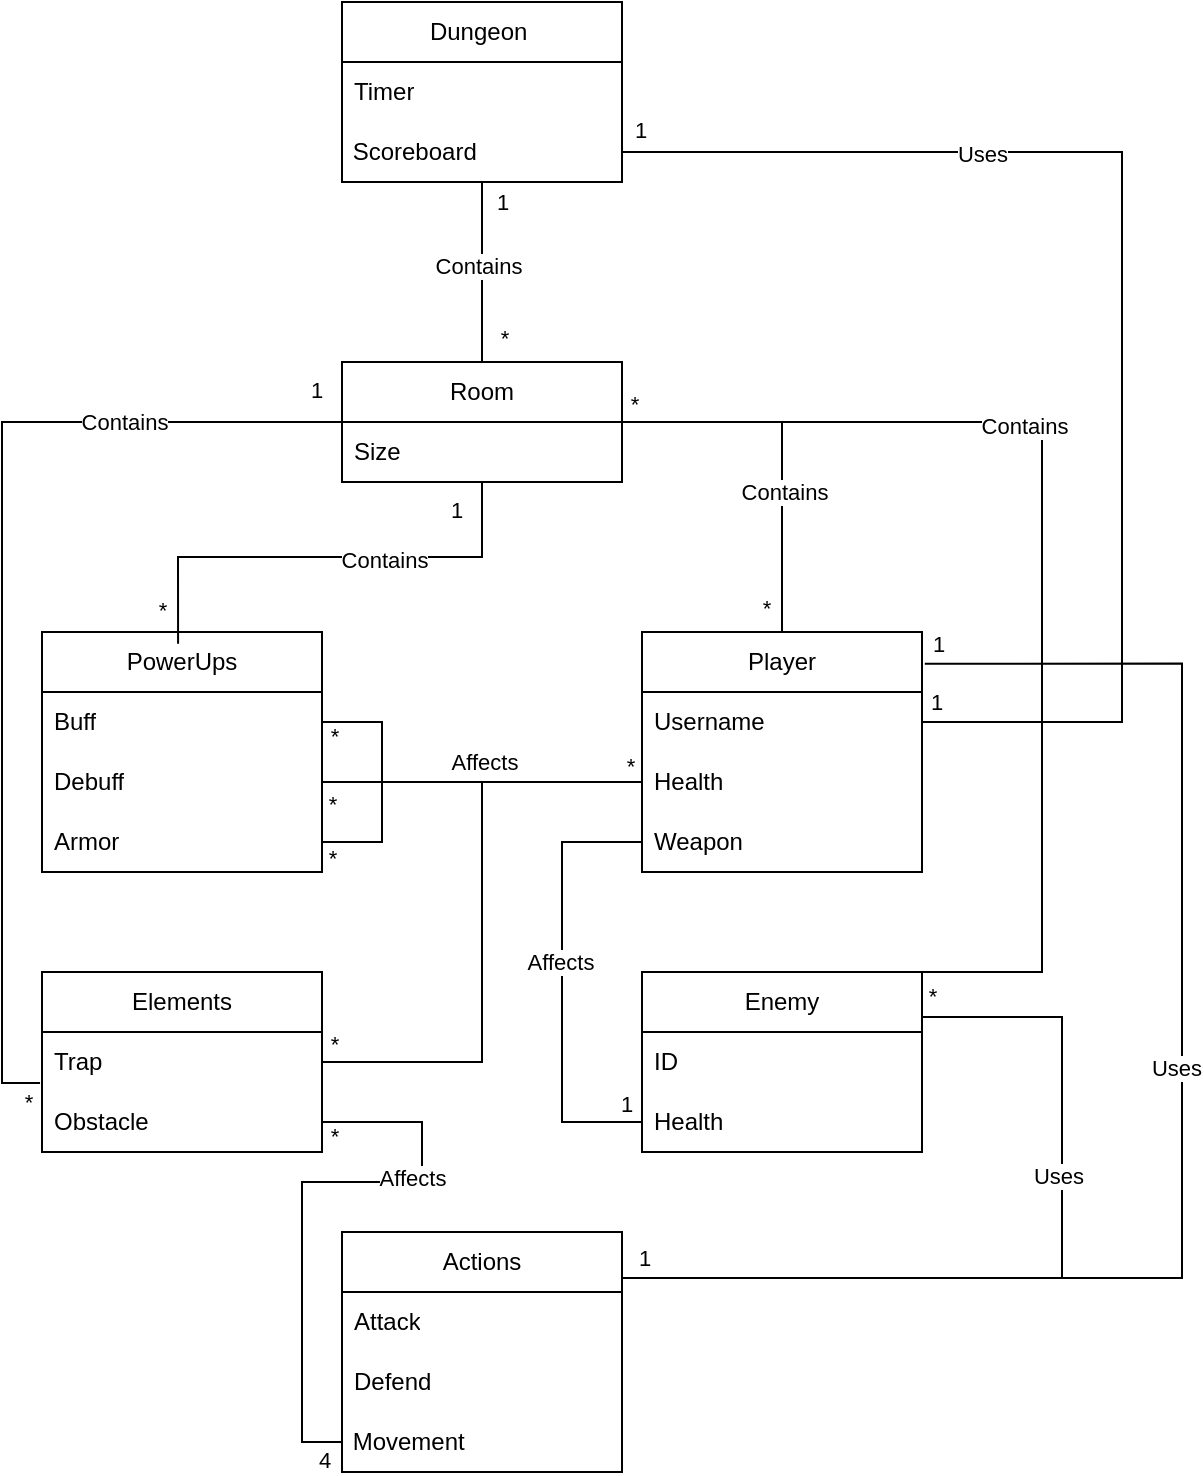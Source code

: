 <mxfile version="21.7.5" type="device">
  <diagram name="Page-1" id="lQlYbR2WJlWnqfMcDZ8_">
    <mxGraphModel dx="1195" dy="697" grid="1" gridSize="10" guides="1" tooltips="1" connect="1" arrows="1" fold="1" page="1" pageScale="1" pageWidth="850" pageHeight="1100" math="0" shadow="0">
      <root>
        <mxCell id="0" />
        <mxCell id="1" parent="0" />
        <mxCell id="Wj2wznXxhetb8olXi2RA-45" value="Player" style="swimlane;fontStyle=0;childLayout=stackLayout;horizontal=1;startSize=30;horizontalStack=0;resizeParent=1;resizeParentMax=0;resizeLast=0;collapsible=1;marginBottom=0;whiteSpace=wrap;html=1;" parent="1" vertex="1">
          <mxGeometry x="340" y="335" width="140" height="120" as="geometry" />
        </mxCell>
        <mxCell id="Wj2wznXxhetb8olXi2RA-46" value="Username" style="text;strokeColor=none;fillColor=none;align=left;verticalAlign=middle;spacingLeft=4;spacingRight=4;overflow=hidden;points=[[0,0.5],[1,0.5]];portConstraint=eastwest;rotatable=0;whiteSpace=wrap;html=1;" parent="Wj2wznXxhetb8olXi2RA-45" vertex="1">
          <mxGeometry y="30" width="140" height="30" as="geometry" />
        </mxCell>
        <mxCell id="Wj2wznXxhetb8olXi2RA-47" value="Health" style="text;strokeColor=none;fillColor=none;align=left;verticalAlign=middle;spacingLeft=4;spacingRight=4;overflow=hidden;points=[[0,0.5],[1,0.5]];portConstraint=eastwest;rotatable=0;whiteSpace=wrap;html=1;" parent="Wj2wznXxhetb8olXi2RA-45" vertex="1">
          <mxGeometry y="60" width="140" height="30" as="geometry" />
        </mxCell>
        <mxCell id="Wj2wznXxhetb8olXi2RA-48" value="Weapon" style="text;strokeColor=none;fillColor=none;align=left;verticalAlign=middle;spacingLeft=4;spacingRight=4;overflow=hidden;points=[[0,0.5],[1,0.5]];portConstraint=eastwest;rotatable=0;whiteSpace=wrap;html=1;" parent="Wj2wznXxhetb8olXi2RA-45" vertex="1">
          <mxGeometry y="90" width="140" height="30" as="geometry" />
        </mxCell>
        <mxCell id="Wj2wznXxhetb8olXi2RA-103" style="edgeStyle=orthogonalEdgeStyle;rounded=0;orthogonalLoop=1;jettySize=auto;html=1;exitX=1;exitY=0.25;exitDx=0;exitDy=0;entryX=1;entryY=0.25;entryDx=0;entryDy=0;endArrow=none;endFill=0;" parent="1" source="Wj2wznXxhetb8olXi2RA-57" target="Wj2wznXxhetb8olXi2RA-89" edge="1">
          <mxGeometry relative="1" as="geometry">
            <Array as="points">
              <mxPoint x="550" y="528" />
              <mxPoint x="550" y="658" />
            </Array>
          </mxGeometry>
        </mxCell>
        <mxCell id="Wj2wznXxhetb8olXi2RA-104" value="Uses" style="edgeLabel;html=1;align=center;verticalAlign=middle;resizable=0;points=[];" parent="Wj2wznXxhetb8olXi2RA-103" vertex="1" connectable="0">
          <mxGeometry x="-0.302" y="-2" relative="1" as="geometry">
            <mxPoint as="offset" />
          </mxGeometry>
        </mxCell>
        <mxCell id="Wj2wznXxhetb8olXi2RA-57" value="Enemy" style="swimlane;fontStyle=0;childLayout=stackLayout;horizontal=1;startSize=30;horizontalStack=0;resizeParent=1;resizeParentMax=0;resizeLast=0;collapsible=1;marginBottom=0;whiteSpace=wrap;html=1;" parent="1" vertex="1">
          <mxGeometry x="340" y="505" width="140" height="90" as="geometry" />
        </mxCell>
        <mxCell id="Wj2wznXxhetb8olXi2RA-58" value="ID" style="text;strokeColor=none;fillColor=none;align=left;verticalAlign=middle;spacingLeft=4;spacingRight=4;overflow=hidden;points=[[0,0.5],[1,0.5]];portConstraint=eastwest;rotatable=0;whiteSpace=wrap;html=1;" parent="Wj2wznXxhetb8olXi2RA-57" vertex="1">
          <mxGeometry y="30" width="140" height="30" as="geometry" />
        </mxCell>
        <mxCell id="Wj2wznXxhetb8olXi2RA-59" value="Health" style="text;strokeColor=none;fillColor=none;align=left;verticalAlign=middle;spacingLeft=4;spacingRight=4;overflow=hidden;points=[[0,0.5],[1,0.5]];portConstraint=eastwest;rotatable=0;whiteSpace=wrap;html=1;" parent="Wj2wznXxhetb8olXi2RA-57" vertex="1">
          <mxGeometry y="60" width="140" height="30" as="geometry" />
        </mxCell>
        <mxCell id="Wj2wznXxhetb8olXi2RA-61" value="PowerUps" style="swimlane;fontStyle=0;childLayout=stackLayout;horizontal=1;startSize=30;horizontalStack=0;resizeParent=1;resizeParentMax=0;resizeLast=0;collapsible=1;marginBottom=0;whiteSpace=wrap;html=1;" parent="1" vertex="1">
          <mxGeometry x="40" y="335" width="140" height="120" as="geometry" />
        </mxCell>
        <mxCell id="Wj2wznXxhetb8olXi2RA-62" value="Buff" style="text;strokeColor=none;fillColor=none;align=left;verticalAlign=middle;spacingLeft=4;spacingRight=4;overflow=hidden;points=[[0,0.5],[1,0.5]];portConstraint=eastwest;rotatable=0;whiteSpace=wrap;html=1;" parent="Wj2wznXxhetb8olXi2RA-61" vertex="1">
          <mxGeometry y="30" width="140" height="30" as="geometry" />
        </mxCell>
        <mxCell id="Wj2wznXxhetb8olXi2RA-63" value="Debuff" style="text;strokeColor=none;fillColor=none;align=left;verticalAlign=middle;spacingLeft=4;spacingRight=4;overflow=hidden;points=[[0,0.5],[1,0.5]];portConstraint=eastwest;rotatable=0;whiteSpace=wrap;html=1;" parent="Wj2wznXxhetb8olXi2RA-61" vertex="1">
          <mxGeometry y="60" width="140" height="30" as="geometry" />
        </mxCell>
        <mxCell id="Wj2wznXxhetb8olXi2RA-64" value="Armor" style="text;strokeColor=none;fillColor=none;align=left;verticalAlign=middle;spacingLeft=4;spacingRight=4;overflow=hidden;points=[[0,0.5],[1,0.5]];portConstraint=eastwest;rotatable=0;whiteSpace=wrap;html=1;" parent="Wj2wznXxhetb8olXi2RA-61" vertex="1">
          <mxGeometry y="90" width="140" height="30" as="geometry" />
        </mxCell>
        <mxCell id="Wj2wznXxhetb8olXi2RA-65" value="Elements" style="swimlane;fontStyle=0;childLayout=stackLayout;horizontal=1;startSize=30;horizontalStack=0;resizeParent=1;resizeParentMax=0;resizeLast=0;collapsible=1;marginBottom=0;whiteSpace=wrap;html=1;" parent="1" vertex="1">
          <mxGeometry x="40" y="505" width="140" height="90" as="geometry" />
        </mxCell>
        <mxCell id="Wj2wznXxhetb8olXi2RA-66" value="Trap" style="text;strokeColor=none;fillColor=none;align=left;verticalAlign=middle;spacingLeft=4;spacingRight=4;overflow=hidden;points=[[0,0.5],[1,0.5]];portConstraint=eastwest;rotatable=0;whiteSpace=wrap;html=1;" parent="Wj2wznXxhetb8olXi2RA-65" vertex="1">
          <mxGeometry y="30" width="140" height="30" as="geometry" />
        </mxCell>
        <mxCell id="Wj2wznXxhetb8olXi2RA-67" value="Obstacle" style="text;strokeColor=none;fillColor=none;align=left;verticalAlign=middle;spacingLeft=4;spacingRight=4;overflow=hidden;points=[[0,0.5],[1,0.5]];portConstraint=eastwest;rotatable=0;whiteSpace=wrap;html=1;" parent="Wj2wznXxhetb8olXi2RA-65" vertex="1">
          <mxGeometry y="60" width="140" height="30" as="geometry" />
        </mxCell>
        <mxCell id="Wj2wznXxhetb8olXi2RA-73" style="edgeStyle=orthogonalEdgeStyle;rounded=0;orthogonalLoop=1;jettySize=auto;html=1;entryX=0.486;entryY=0.049;entryDx=0;entryDy=0;entryPerimeter=0;exitX=0.5;exitY=1;exitDx=0;exitDy=0;endArrow=none;endFill=0;" parent="1" source="Wj2wznXxhetb8olXi2RA-69" target="Wj2wznXxhetb8olXi2RA-61" edge="1">
          <mxGeometry relative="1" as="geometry" />
        </mxCell>
        <mxCell id="Wj2wznXxhetb8olXi2RA-74" value="Contains" style="edgeLabel;html=1;align=center;verticalAlign=middle;resizable=0;points=[];" parent="Wj2wznXxhetb8olXi2RA-73" vertex="1" connectable="0">
          <mxGeometry x="-0.254" y="1" relative="1" as="geometry">
            <mxPoint as="offset" />
          </mxGeometry>
        </mxCell>
        <mxCell id="Wj2wznXxhetb8olXi2RA-75" style="edgeStyle=orthogonalEdgeStyle;rounded=0;orthogonalLoop=1;jettySize=auto;html=1;entryX=-0.007;entryY=-0.15;entryDx=0;entryDy=0;entryPerimeter=0;endArrow=none;endFill=0;" parent="1" source="Wj2wznXxhetb8olXi2RA-69" target="Wj2wznXxhetb8olXi2RA-67" edge="1">
          <mxGeometry relative="1" as="geometry">
            <Array as="points">
              <mxPoint x="20" y="230" />
              <mxPoint x="20" y="561" />
            </Array>
          </mxGeometry>
        </mxCell>
        <mxCell id="Wj2wznXxhetb8olXi2RA-76" value="Contains" style="edgeLabel;html=1;align=center;verticalAlign=middle;resizable=0;points=[];" parent="Wj2wznXxhetb8olXi2RA-75" vertex="1" connectable="0">
          <mxGeometry x="-0.722" y="2" relative="1" as="geometry">
            <mxPoint x="-37" y="-2" as="offset" />
          </mxGeometry>
        </mxCell>
        <mxCell id="Wj2wznXxhetb8olXi2RA-77" style="edgeStyle=orthogonalEdgeStyle;rounded=0;orthogonalLoop=1;jettySize=auto;html=1;entryX=0.5;entryY=0;entryDx=0;entryDy=0;endArrow=none;endFill=0;" parent="1" source="Wj2wznXxhetb8olXi2RA-69" target="Wj2wznXxhetb8olXi2RA-45" edge="1">
          <mxGeometry relative="1" as="geometry" />
        </mxCell>
        <mxCell id="Wj2wznXxhetb8olXi2RA-78" value="Contains" style="edgeLabel;html=1;align=center;verticalAlign=middle;resizable=0;points=[];" parent="Wj2wznXxhetb8olXi2RA-77" vertex="1" connectable="0">
          <mxGeometry x="-0.485" y="2" relative="1" as="geometry">
            <mxPoint x="33" y="37" as="offset" />
          </mxGeometry>
        </mxCell>
        <mxCell id="Wj2wznXxhetb8olXi2RA-79" style="edgeStyle=orthogonalEdgeStyle;rounded=0;orthogonalLoop=1;jettySize=auto;html=1;entryX=1;entryY=0;entryDx=0;entryDy=0;endArrow=none;endFill=0;" parent="1" source="Wj2wznXxhetb8olXi2RA-69" target="Wj2wznXxhetb8olXi2RA-57" edge="1">
          <mxGeometry relative="1" as="geometry">
            <Array as="points">
              <mxPoint x="540" y="230" />
              <mxPoint x="540" y="505" />
            </Array>
          </mxGeometry>
        </mxCell>
        <mxCell id="Wj2wznXxhetb8olXi2RA-80" value="Contains" style="edgeLabel;html=1;align=center;verticalAlign=middle;resizable=0;points=[];" parent="Wj2wznXxhetb8olXi2RA-79" vertex="1" connectable="0">
          <mxGeometry x="-0.265" y="-2" relative="1" as="geometry">
            <mxPoint as="offset" />
          </mxGeometry>
        </mxCell>
        <mxCell id="Wj2wznXxhetb8olXi2RA-69" value="Room" style="swimlane;fontStyle=0;childLayout=stackLayout;horizontal=1;startSize=30;horizontalStack=0;resizeParent=1;resizeParentMax=0;resizeLast=0;collapsible=1;marginBottom=0;whiteSpace=wrap;html=1;" parent="1" vertex="1">
          <mxGeometry x="190" y="200" width="140" height="60" as="geometry" />
        </mxCell>
        <mxCell id="Wj2wznXxhetb8olXi2RA-81" value="Size" style="text;strokeColor=none;fillColor=none;align=left;verticalAlign=middle;spacingLeft=4;spacingRight=4;overflow=hidden;points=[[0,0.5],[1,0.5]];portConstraint=eastwest;rotatable=0;whiteSpace=wrap;html=1;" parent="Wj2wznXxhetb8olXi2RA-69" vertex="1">
          <mxGeometry y="30" width="140" height="30" as="geometry" />
        </mxCell>
        <mxCell id="Wj2wznXxhetb8olXi2RA-82" style="edgeStyle=orthogonalEdgeStyle;rounded=0;orthogonalLoop=1;jettySize=auto;html=1;entryX=0;entryY=0.5;entryDx=0;entryDy=0;endArrow=none;endFill=0;" parent="1" source="Wj2wznXxhetb8olXi2RA-62" target="Wj2wznXxhetb8olXi2RA-47" edge="1">
          <mxGeometry relative="1" as="geometry">
            <Array as="points">
              <mxPoint x="210" y="380" />
              <mxPoint x="210" y="410" />
            </Array>
          </mxGeometry>
        </mxCell>
        <mxCell id="Wj2wznXxhetb8olXi2RA-83" style="edgeStyle=orthogonalEdgeStyle;rounded=0;orthogonalLoop=1;jettySize=auto;html=1;entryX=0;entryY=0.5;entryDx=0;entryDy=0;endArrow=none;endFill=0;" parent="1" source="Wj2wznXxhetb8olXi2RA-63" target="Wj2wznXxhetb8olXi2RA-47" edge="1">
          <mxGeometry relative="1" as="geometry" />
        </mxCell>
        <mxCell id="Wj2wznXxhetb8olXi2RA-84" style="edgeStyle=orthogonalEdgeStyle;rounded=0;orthogonalLoop=1;jettySize=auto;html=1;entryX=0;entryY=0.5;entryDx=0;entryDy=0;endArrow=none;endFill=0;" parent="1" source="Wj2wznXxhetb8olXi2RA-64" target="Wj2wznXxhetb8olXi2RA-47" edge="1">
          <mxGeometry relative="1" as="geometry">
            <Array as="points">
              <mxPoint x="210" y="440" />
              <mxPoint x="210" y="410" />
            </Array>
          </mxGeometry>
        </mxCell>
        <mxCell id="Wj2wznXxhetb8olXi2RA-85" value="Affects" style="edgeLabel;html=1;align=center;verticalAlign=middle;resizable=0;points=[];" parent="Wj2wznXxhetb8olXi2RA-84" vertex="1" connectable="0">
          <mxGeometry x="-0.154" y="6" relative="1" as="geometry">
            <mxPoint x="30" y="-4" as="offset" />
          </mxGeometry>
        </mxCell>
        <mxCell id="Wj2wznXxhetb8olXi2RA-88" style="edgeStyle=orthogonalEdgeStyle;rounded=0;orthogonalLoop=1;jettySize=auto;html=1;entryX=0;entryY=0.5;entryDx=0;entryDy=0;endArrow=none;endFill=0;" parent="1" source="Wj2wznXxhetb8olXi2RA-66" target="Wj2wznXxhetb8olXi2RA-47" edge="1">
          <mxGeometry relative="1" as="geometry" />
        </mxCell>
        <mxCell id="Wj2wznXxhetb8olXi2RA-89" value="Actions" style="swimlane;fontStyle=0;childLayout=stackLayout;horizontal=1;startSize=30;horizontalStack=0;resizeParent=1;resizeParentMax=0;resizeLast=0;collapsible=1;marginBottom=0;whiteSpace=wrap;html=1;" parent="1" vertex="1">
          <mxGeometry x="190" y="635" width="140" height="120" as="geometry" />
        </mxCell>
        <mxCell id="Wj2wznXxhetb8olXi2RA-90" value="Attack" style="text;strokeColor=none;fillColor=none;align=left;verticalAlign=middle;spacingLeft=4;spacingRight=4;overflow=hidden;points=[[0,0.5],[1,0.5]];portConstraint=eastwest;rotatable=0;whiteSpace=wrap;html=1;" parent="Wj2wznXxhetb8olXi2RA-89" vertex="1">
          <mxGeometry y="30" width="140" height="30" as="geometry" />
        </mxCell>
        <mxCell id="Wj2wznXxhetb8olXi2RA-91" value="Defend" style="text;strokeColor=none;fillColor=none;align=left;verticalAlign=middle;spacingLeft=4;spacingRight=4;overflow=hidden;points=[[0,0.5],[1,0.5]];portConstraint=eastwest;rotatable=0;whiteSpace=wrap;html=1;" parent="Wj2wznXxhetb8olXi2RA-89" vertex="1">
          <mxGeometry y="60" width="140" height="30" as="geometry" />
        </mxCell>
        <mxCell id="Wj2wznXxhetb8olXi2RA-106" value="&amp;nbsp;Movement" style="text;html=1;strokeColor=none;fillColor=none;align=left;verticalAlign=middle;whiteSpace=wrap;rounded=0;" parent="Wj2wznXxhetb8olXi2RA-89" vertex="1">
          <mxGeometry y="90" width="140" height="30" as="geometry" />
        </mxCell>
        <mxCell id="Wj2wznXxhetb8olXi2RA-94" style="edgeStyle=orthogonalEdgeStyle;rounded=0;orthogonalLoop=1;jettySize=auto;html=1;entryX=0.5;entryY=0;entryDx=0;entryDy=0;endArrow=none;endFill=0;" parent="1" source="Wj2wznXxhetb8olXi2RA-92" target="Wj2wznXxhetb8olXi2RA-69" edge="1">
          <mxGeometry relative="1" as="geometry" />
        </mxCell>
        <mxCell id="Wj2wznXxhetb8olXi2RA-95" value="Text" style="edgeLabel;html=1;align=center;verticalAlign=middle;resizable=0;points=[];" parent="Wj2wznXxhetb8olXi2RA-94" vertex="1" connectable="0">
          <mxGeometry x="-0.074" y="-4" relative="1" as="geometry">
            <mxPoint as="offset" />
          </mxGeometry>
        </mxCell>
        <mxCell id="Wj2wznXxhetb8olXi2RA-96" value="Contains" style="edgeLabel;html=1;align=center;verticalAlign=middle;resizable=0;points=[];" parent="Wj2wznXxhetb8olXi2RA-94" vertex="1" connectable="0">
          <mxGeometry x="-0.074" y="-2" relative="1" as="geometry">
            <mxPoint as="offset" />
          </mxGeometry>
        </mxCell>
        <mxCell id="Wj2wznXxhetb8olXi2RA-113" value="1" style="edgeLabel;html=1;align=center;verticalAlign=middle;resizable=0;points=[];" parent="Wj2wznXxhetb8olXi2RA-94" vertex="1" connectable="0">
          <mxGeometry x="-0.773" relative="1" as="geometry">
            <mxPoint x="10" as="offset" />
          </mxGeometry>
        </mxCell>
        <mxCell id="Wj2wznXxhetb8olXi2RA-92" value="Dungeon&amp;nbsp;" style="swimlane;fontStyle=0;childLayout=stackLayout;horizontal=1;startSize=30;horizontalStack=0;resizeParent=1;resizeParentMax=0;resizeLast=0;collapsible=1;marginBottom=0;whiteSpace=wrap;html=1;" parent="1" vertex="1">
          <mxGeometry x="190" y="20" width="140" height="90" as="geometry">
            <mxRectangle x="190" y="20" width="90" height="30" as="alternateBounds" />
          </mxGeometry>
        </mxCell>
        <mxCell id="Wj2wznXxhetb8olXi2RA-93" value="Timer" style="text;strokeColor=none;fillColor=none;align=left;verticalAlign=middle;spacingLeft=4;spacingRight=4;overflow=hidden;points=[[0,0.5],[1,0.5]];portConstraint=eastwest;rotatable=0;whiteSpace=wrap;html=1;" parent="Wj2wznXxhetb8olXi2RA-92" vertex="1">
          <mxGeometry y="30" width="140" height="30" as="geometry" />
        </mxCell>
        <mxCell id="Wj2wznXxhetb8olXi2RA-109" value="&amp;nbsp;Scoreboard" style="text;html=1;strokeColor=none;fillColor=none;align=left;verticalAlign=middle;whiteSpace=wrap;rounded=0;" parent="Wj2wznXxhetb8olXi2RA-92" vertex="1">
          <mxGeometry y="60" width="140" height="30" as="geometry" />
        </mxCell>
        <mxCell id="Wj2wznXxhetb8olXi2RA-97" style="edgeStyle=orthogonalEdgeStyle;rounded=0;orthogonalLoop=1;jettySize=auto;html=1;entryX=0;entryY=0.5;entryDx=0;entryDy=0;endArrow=none;endFill=0;" parent="1" source="Wj2wznXxhetb8olXi2RA-48" target="Wj2wznXxhetb8olXi2RA-59" edge="1">
          <mxGeometry relative="1" as="geometry">
            <Array as="points">
              <mxPoint x="300" y="440" />
              <mxPoint x="300" y="580" />
            </Array>
          </mxGeometry>
        </mxCell>
        <mxCell id="Wj2wznXxhetb8olXi2RA-98" value="Affects" style="edgeLabel;html=1;align=center;verticalAlign=middle;resizable=0;points=[];" parent="Wj2wznXxhetb8olXi2RA-97" vertex="1" connectable="0">
          <mxGeometry x="-0.275" y="-1" relative="1" as="geometry">
            <mxPoint y="20" as="offset" />
          </mxGeometry>
        </mxCell>
        <mxCell id="Wj2wznXxhetb8olXi2RA-101" style="edgeStyle=orthogonalEdgeStyle;rounded=0;orthogonalLoop=1;jettySize=auto;html=1;entryX=1;entryY=0.25;entryDx=0;entryDy=0;endArrow=none;endFill=0;exitX=1.01;exitY=0.132;exitDx=0;exitDy=0;exitPerimeter=0;" parent="1" source="Wj2wznXxhetb8olXi2RA-45" target="Wj2wznXxhetb8olXi2RA-89" edge="1">
          <mxGeometry relative="1" as="geometry">
            <Array as="points">
              <mxPoint x="610" y="351" />
              <mxPoint x="610" y="658" />
            </Array>
          </mxGeometry>
        </mxCell>
        <mxCell id="Wj2wznXxhetb8olXi2RA-102" value="Uses" style="edgeLabel;html=1;align=center;verticalAlign=middle;resizable=0;points=[];" parent="Wj2wznXxhetb8olXi2RA-101" vertex="1" connectable="0">
          <mxGeometry x="-0.085" y="-3" relative="1" as="geometry">
            <mxPoint as="offset" />
          </mxGeometry>
        </mxCell>
        <mxCell id="Wj2wznXxhetb8olXi2RA-107" style="edgeStyle=orthogonalEdgeStyle;rounded=0;orthogonalLoop=1;jettySize=auto;html=1;entryX=0;entryY=0.5;entryDx=0;entryDy=0;endArrow=none;endFill=0;" parent="1" source="Wj2wznXxhetb8olXi2RA-67" target="Wj2wznXxhetb8olXi2RA-106" edge="1">
          <mxGeometry relative="1" as="geometry">
            <Array as="points">
              <mxPoint x="230" y="580" />
              <mxPoint x="230" y="610" />
              <mxPoint x="170" y="610" />
              <mxPoint x="170" y="740" />
            </Array>
          </mxGeometry>
        </mxCell>
        <mxCell id="Wj2wznXxhetb8olXi2RA-108" value="Affects" style="edgeLabel;html=1;align=center;verticalAlign=middle;resizable=0;points=[];" parent="Wj2wznXxhetb8olXi2RA-107" vertex="1" connectable="0">
          <mxGeometry x="-0.415" y="-2" relative="1" as="geometry">
            <mxPoint as="offset" />
          </mxGeometry>
        </mxCell>
        <mxCell id="Wj2wznXxhetb8olXi2RA-110" style="edgeStyle=orthogonalEdgeStyle;rounded=0;orthogonalLoop=1;jettySize=auto;html=1;entryX=1;entryY=0.5;entryDx=0;entryDy=0;endArrow=none;endFill=0;" parent="1" source="Wj2wznXxhetb8olXi2RA-46" target="Wj2wznXxhetb8olXi2RA-109" edge="1">
          <mxGeometry relative="1" as="geometry">
            <Array as="points">
              <mxPoint x="580" y="380" />
              <mxPoint x="580" y="95" />
            </Array>
          </mxGeometry>
        </mxCell>
        <mxCell id="Wj2wznXxhetb8olXi2RA-111" value="Uses" style="edgeLabel;html=1;align=center;verticalAlign=middle;resizable=0;points=[];" parent="Wj2wznXxhetb8olXi2RA-110" vertex="1" connectable="0">
          <mxGeometry x="0.202" y="3" relative="1" as="geometry">
            <mxPoint x="-67" y="-3" as="offset" />
          </mxGeometry>
        </mxCell>
        <mxCell id="Wj2wznXxhetb8olXi2RA-114" value="*" style="edgeLabel;html=1;align=center;verticalAlign=middle;resizable=0;points=[];" parent="1" vertex="1" connectable="0">
          <mxGeometry x="270" y="189.996" as="geometry">
            <mxPoint x="1" y="-2" as="offset" />
          </mxGeometry>
        </mxCell>
        <mxCell id="Wj2wznXxhetb8olXi2RA-115" value="*" style="edgeLabel;html=1;align=center;verticalAlign=middle;resizable=0;points=[];" parent="1" vertex="1" connectable="0">
          <mxGeometry x="99" y="325.996" as="geometry">
            <mxPoint x="1" y="-2" as="offset" />
          </mxGeometry>
        </mxCell>
        <mxCell id="Wj2wznXxhetb8olXi2RA-117" value="1" style="edgeLabel;html=1;align=center;verticalAlign=middle;resizable=0;points=[];" parent="1" vertex="1" connectable="0">
          <mxGeometry x="250" y="269.996" as="geometry">
            <mxPoint x="-3" y="4" as="offset" />
          </mxGeometry>
        </mxCell>
        <mxCell id="Wj2wznXxhetb8olXi2RA-118" value="*" style="edgeLabel;html=1;align=center;verticalAlign=middle;resizable=0;points=[];" parent="1" vertex="1" connectable="0">
          <mxGeometry x="401" y="324.996" as="geometry">
            <mxPoint x="1" y="-2" as="offset" />
          </mxGeometry>
        </mxCell>
        <mxCell id="Wj2wznXxhetb8olXi2RA-119" value="1" style="edgeLabel;html=1;align=center;verticalAlign=middle;resizable=0;points=[];" parent="1" vertex="1" connectable="0">
          <mxGeometry x="439" y="311.996" as="geometry">
            <mxPoint x="-100" y="-228" as="offset" />
          </mxGeometry>
        </mxCell>
        <mxCell id="932mg3N_QMxH53bZkFJK-1" value="*" style="edgeLabel;html=1;align=center;verticalAlign=middle;resizable=0;points=[];" vertex="1" connectable="0" parent="1">
          <mxGeometry x="32" y="571.996" as="geometry">
            <mxPoint x="1" y="-2" as="offset" />
          </mxGeometry>
        </mxCell>
        <mxCell id="932mg3N_QMxH53bZkFJK-2" value="1" style="edgeLabel;html=1;align=center;verticalAlign=middle;resizable=0;points=[];" vertex="1" connectable="0" parent="1">
          <mxGeometry x="180" y="209.996" as="geometry">
            <mxPoint x="-3" y="4" as="offset" />
          </mxGeometry>
        </mxCell>
        <mxCell id="932mg3N_QMxH53bZkFJK-4" value="1" style="edgeLabel;html=1;align=center;verticalAlign=middle;resizable=0;points=[];" vertex="1" connectable="0" parent="1">
          <mxGeometry x="260" y="279.996" as="geometry">
            <mxPoint x="227" y="90" as="offset" />
          </mxGeometry>
        </mxCell>
        <mxCell id="932mg3N_QMxH53bZkFJK-6" value="*" style="edgeLabel;html=1;align=center;verticalAlign=middle;resizable=0;points=[];" vertex="1" connectable="0" parent="1">
          <mxGeometry x="333" y="403.996" as="geometry">
            <mxPoint x="1" y="-2" as="offset" />
          </mxGeometry>
        </mxCell>
        <mxCell id="932mg3N_QMxH53bZkFJK-8" value="*" style="edgeLabel;html=1;align=center;verticalAlign=middle;resizable=0;points=[];" vertex="1" connectable="0" parent="1">
          <mxGeometry x="184" y="422.996" as="geometry">
            <mxPoint x="1" y="-2" as="offset" />
          </mxGeometry>
        </mxCell>
        <mxCell id="932mg3N_QMxH53bZkFJK-9" value="*" style="edgeLabel;html=1;align=center;verticalAlign=middle;resizable=0;points=[];" vertex="1" connectable="0" parent="1">
          <mxGeometry x="184" y="449.996" as="geometry">
            <mxPoint x="1" y="-2" as="offset" />
          </mxGeometry>
        </mxCell>
        <mxCell id="932mg3N_QMxH53bZkFJK-10" value="*" style="edgeLabel;html=1;align=center;verticalAlign=middle;resizable=0;points=[];" vertex="1" connectable="0" parent="1">
          <mxGeometry x="185" y="388.996" as="geometry">
            <mxPoint x="1" y="-2" as="offset" />
          </mxGeometry>
        </mxCell>
        <mxCell id="932mg3N_QMxH53bZkFJK-11" value="*" style="edgeLabel;html=1;align=center;verticalAlign=middle;resizable=0;points=[];" vertex="1" connectable="0" parent="1">
          <mxGeometry x="185" y="542.996" as="geometry">
            <mxPoint x="1" y="-2" as="offset" />
          </mxGeometry>
        </mxCell>
        <mxCell id="932mg3N_QMxH53bZkFJK-12" value="1" style="edgeLabel;html=1;align=center;verticalAlign=middle;resizable=0;points=[];" vertex="1" connectable="0" parent="1">
          <mxGeometry x="340" y="649.996" as="geometry">
            <mxPoint x="1" y="-2" as="offset" />
          </mxGeometry>
        </mxCell>
        <mxCell id="932mg3N_QMxH53bZkFJK-13" value="4" style="edgeLabel;html=1;align=center;verticalAlign=middle;resizable=0;points=[];" vertex="1" connectable="0" parent="1">
          <mxGeometry x="180" y="750.996" as="geometry">
            <mxPoint x="1" y="-2" as="offset" />
          </mxGeometry>
        </mxCell>
        <mxCell id="932mg3N_QMxH53bZkFJK-14" value="*" style="edgeLabel;html=1;align=center;verticalAlign=middle;resizable=0;points=[];" vertex="1" connectable="0" parent="1">
          <mxGeometry x="185" y="588.996" as="geometry">
            <mxPoint x="1" y="-2" as="offset" />
          </mxGeometry>
        </mxCell>
        <mxCell id="932mg3N_QMxH53bZkFJK-15" value="1" style="edgeLabel;html=1;align=center;verticalAlign=middle;resizable=0;points=[];" vertex="1" connectable="0" parent="1">
          <mxGeometry x="333" y="568.996" as="geometry">
            <mxPoint x="-1" y="2" as="offset" />
          </mxGeometry>
        </mxCell>
        <mxCell id="932mg3N_QMxH53bZkFJK-16" value="*" style="edgeLabel;html=1;align=center;verticalAlign=middle;resizable=0;points=[];" vertex="1" connectable="0" parent="1">
          <mxGeometry x="488" y="513.996" as="geometry">
            <mxPoint x="-3" y="3" as="offset" />
          </mxGeometry>
        </mxCell>
        <mxCell id="932mg3N_QMxH53bZkFJK-17" value="1" style="edgeLabel;html=1;align=center;verticalAlign=middle;resizable=0;points=[];" vertex="1" connectable="0" parent="1">
          <mxGeometry x="491" y="337.996" as="geometry">
            <mxPoint x="-3" y="3" as="offset" />
          </mxGeometry>
        </mxCell>
        <mxCell id="932mg3N_QMxH53bZkFJK-18" value="*" style="edgeLabel;html=1;align=center;verticalAlign=middle;resizable=0;points=[];" vertex="1" connectable="0" parent="1">
          <mxGeometry x="335" y="221.996" as="geometry">
            <mxPoint x="1" y="-1" as="offset" />
          </mxGeometry>
        </mxCell>
      </root>
    </mxGraphModel>
  </diagram>
</mxfile>

